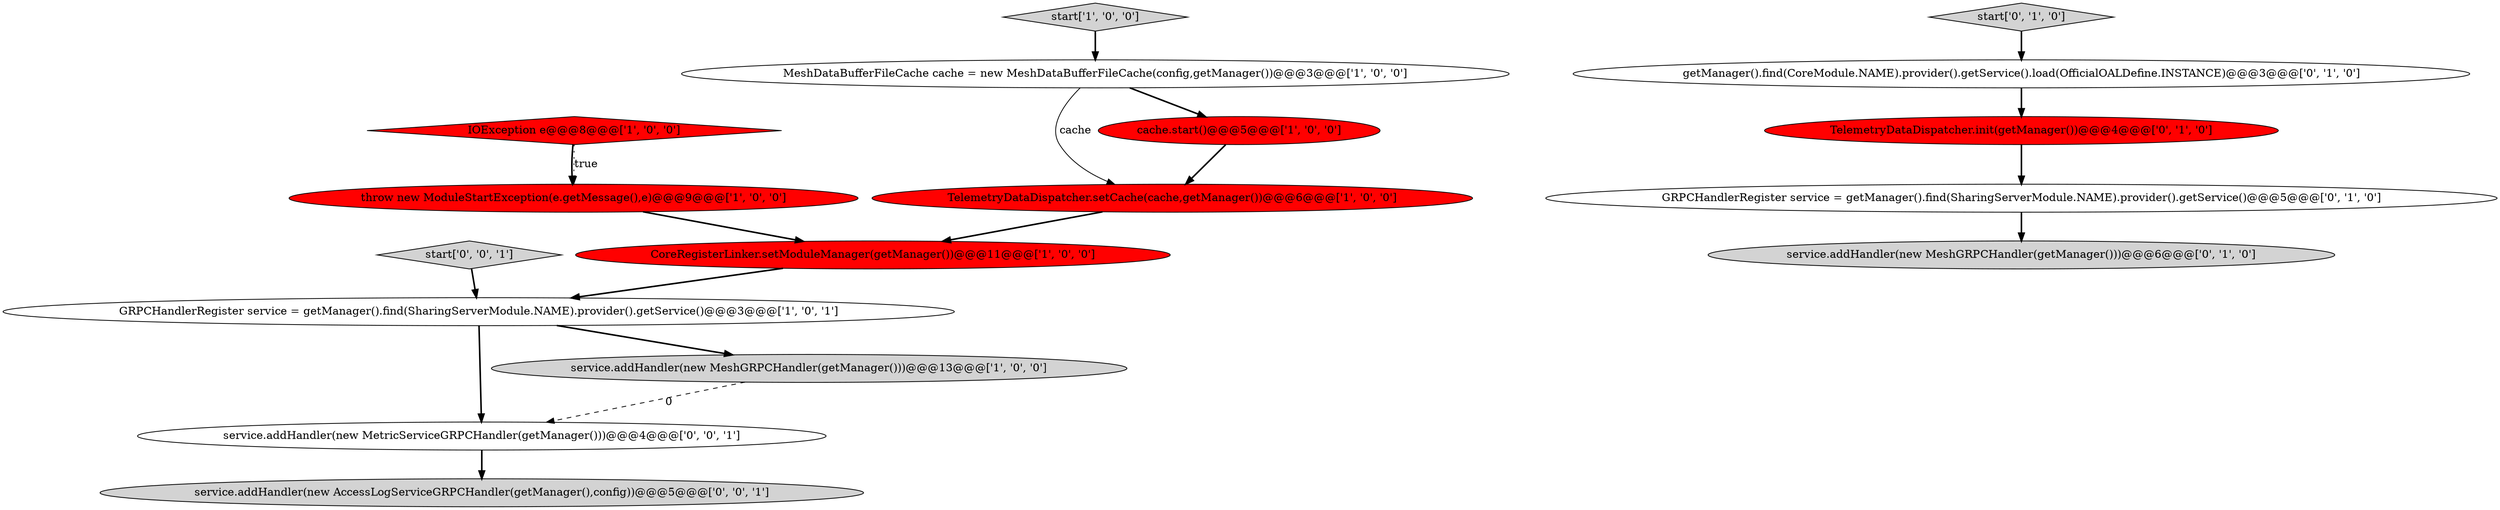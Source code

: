 digraph {
8 [style = filled, label = "GRPCHandlerRegister service = getManager().find(SharingServerModule.NAME).provider().getService()@@@3@@@['1', '0', '1']", fillcolor = white, shape = ellipse image = "AAA0AAABBB1BBB"];
12 [style = filled, label = "service.addHandler(new MeshGRPCHandler(getManager()))@@@6@@@['0', '1', '0']", fillcolor = lightgray, shape = ellipse image = "AAA0AAABBB2BBB"];
13 [style = filled, label = "start['0', '1', '0']", fillcolor = lightgray, shape = diamond image = "AAA0AAABBB2BBB"];
1 [style = filled, label = "throw new ModuleStartException(e.getMessage(),e)@@@9@@@['1', '0', '0']", fillcolor = red, shape = ellipse image = "AAA1AAABBB1BBB"];
6 [style = filled, label = "start['1', '0', '0']", fillcolor = lightgray, shape = diamond image = "AAA0AAABBB1BBB"];
14 [style = filled, label = "start['0', '0', '1']", fillcolor = lightgray, shape = diamond image = "AAA0AAABBB3BBB"];
15 [style = filled, label = "service.addHandler(new MetricServiceGRPCHandler(getManager()))@@@4@@@['0', '0', '1']", fillcolor = white, shape = ellipse image = "AAA0AAABBB3BBB"];
16 [style = filled, label = "service.addHandler(new AccessLogServiceGRPCHandler(getManager(),config))@@@5@@@['0', '0', '1']", fillcolor = lightgray, shape = ellipse image = "AAA0AAABBB3BBB"];
5 [style = filled, label = "CoreRegisterLinker.setModuleManager(getManager())@@@11@@@['1', '0', '0']", fillcolor = red, shape = ellipse image = "AAA1AAABBB1BBB"];
2 [style = filled, label = "TelemetryDataDispatcher.setCache(cache,getManager())@@@6@@@['1', '0', '0']", fillcolor = red, shape = ellipse image = "AAA1AAABBB1BBB"];
9 [style = filled, label = "getManager().find(CoreModule.NAME).provider().getService().load(OfficialOALDefine.INSTANCE)@@@3@@@['0', '1', '0']", fillcolor = white, shape = ellipse image = "AAA0AAABBB2BBB"];
11 [style = filled, label = "GRPCHandlerRegister service = getManager().find(SharingServerModule.NAME).provider().getService()@@@5@@@['0', '1', '0']", fillcolor = white, shape = ellipse image = "AAA0AAABBB2BBB"];
7 [style = filled, label = "cache.start()@@@5@@@['1', '0', '0']", fillcolor = red, shape = ellipse image = "AAA1AAABBB1BBB"];
10 [style = filled, label = "TelemetryDataDispatcher.init(getManager())@@@4@@@['0', '1', '0']", fillcolor = red, shape = ellipse image = "AAA1AAABBB2BBB"];
0 [style = filled, label = "MeshDataBufferFileCache cache = new MeshDataBufferFileCache(config,getManager())@@@3@@@['1', '0', '0']", fillcolor = white, shape = ellipse image = "AAA0AAABBB1BBB"];
3 [style = filled, label = "IOException e@@@8@@@['1', '0', '0']", fillcolor = red, shape = diamond image = "AAA1AAABBB1BBB"];
4 [style = filled, label = "service.addHandler(new MeshGRPCHandler(getManager()))@@@13@@@['1', '0', '0']", fillcolor = lightgray, shape = ellipse image = "AAA0AAABBB1BBB"];
1->5 [style = bold, label=""];
5->8 [style = bold, label=""];
14->8 [style = bold, label=""];
11->12 [style = bold, label=""];
6->0 [style = bold, label=""];
13->9 [style = bold, label=""];
8->4 [style = bold, label=""];
8->15 [style = bold, label=""];
9->10 [style = bold, label=""];
0->2 [style = solid, label="cache"];
3->1 [style = bold, label=""];
15->16 [style = bold, label=""];
7->2 [style = bold, label=""];
3->1 [style = dotted, label="true"];
4->15 [style = dashed, label="0"];
2->5 [style = bold, label=""];
0->7 [style = bold, label=""];
10->11 [style = bold, label=""];
}
